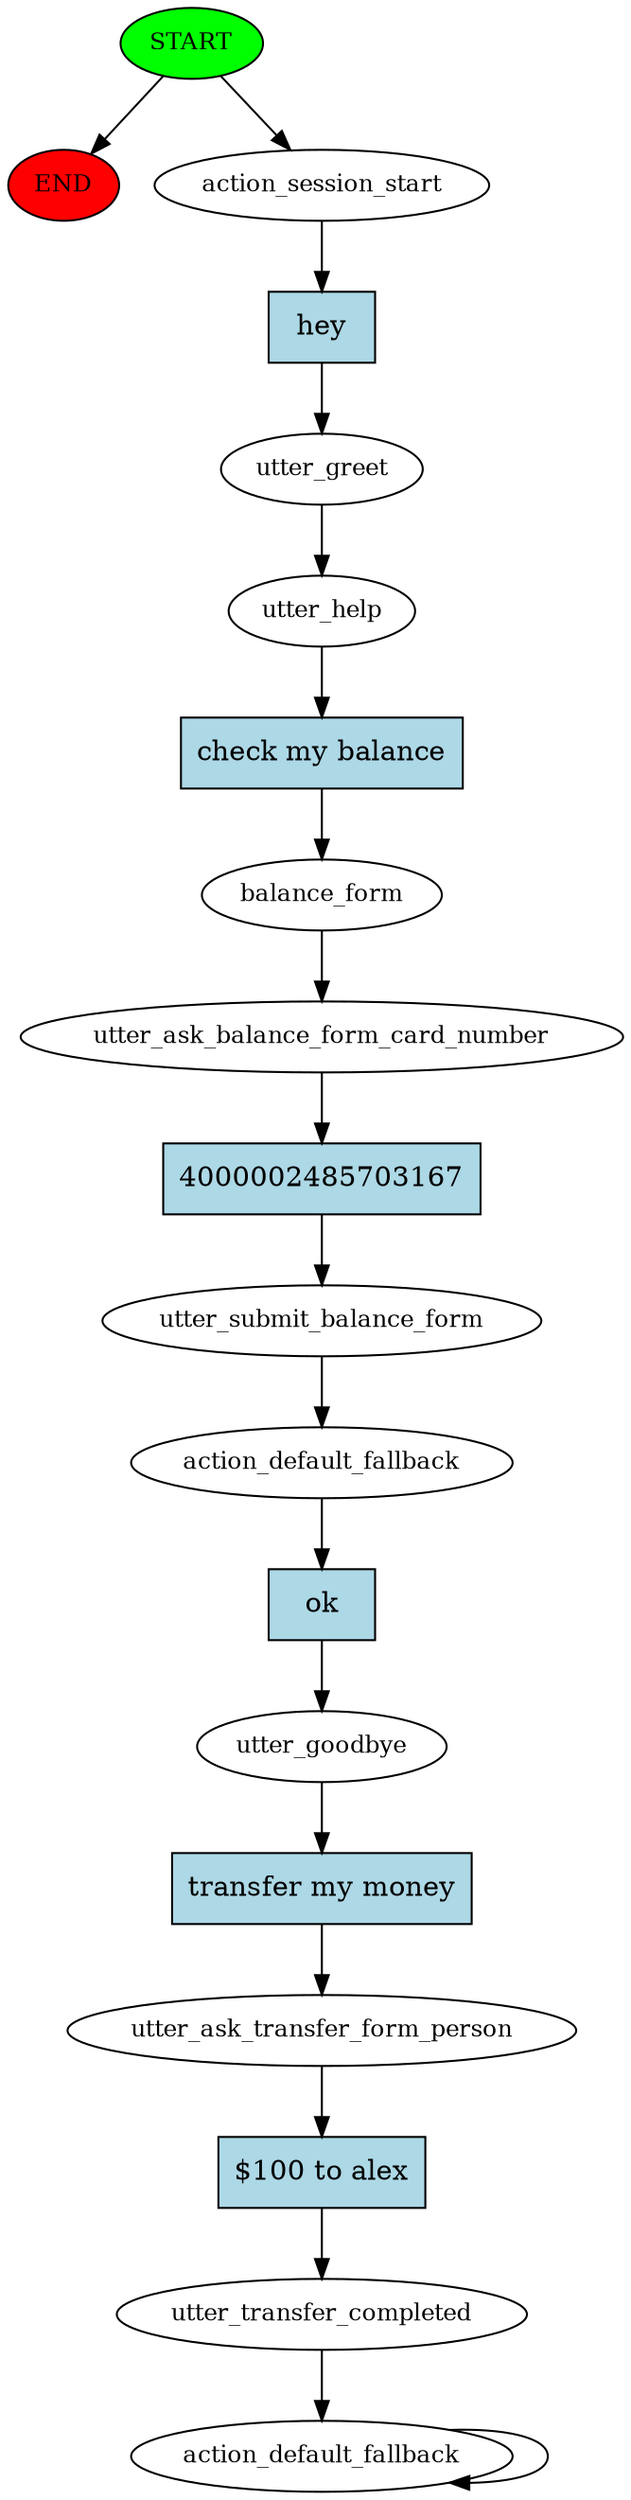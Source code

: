 digraph  {
0 [class="start active", fillcolor=green, fontsize=12, label=START, style=filled];
"-1" [class=end, fillcolor=red, fontsize=12, label=END, style=filled];
1 [class=active, fontsize=12, label=action_session_start];
2 [class=active, fontsize=12, label=utter_greet];
3 [class=active, fontsize=12, label=utter_help];
4 [class=active, fontsize=12, label=balance_form];
5 [class=active, fontsize=12, label=utter_ask_balance_form_card_number];
6 [class=active, fontsize=12, label=utter_submit_balance_form];
7 [class=active, fontsize=12, label=action_default_fallback];
8 [class=active, fontsize=12, label=utter_goodbye];
9 [class=active, fontsize=12, label=utter_ask_transfer_form_person];
10 [class=active, fontsize=12, label=utter_transfer_completed];
11 [class="active dashed", fontsize=12, label=action_default_fallback];
13 [class="intent active", fillcolor=lightblue, label=hey, shape=rect, style=filled];
14 [class="intent active", fillcolor=lightblue, label="check my balance", shape=rect, style=filled];
15 [class="intent active", fillcolor=lightblue, label=4000002485703167, shape=rect, style=filled];
16 [class="intent active", fillcolor=lightblue, label=ok, shape=rect, style=filled];
17 [class="intent active", fillcolor=lightblue, label="transfer my money", shape=rect, style=filled];
18 [class="intent active", fillcolor=lightblue, label="$100 to alex", shape=rect, style=filled];
0 -> "-1"  [class="", key=NONE, label=""];
0 -> 1  [class=active, key=NONE, label=""];
1 -> 13  [class=active, key=0];
2 -> 3  [class=active, key=NONE, label=""];
3 -> 14  [class=active, key=0];
4 -> 5  [class=active, key=NONE, label=""];
5 -> 15  [class=active, key=0];
6 -> 7  [class=active, key=NONE, label=""];
7 -> 16  [class=active, key=0];
8 -> 17  [class=active, key=0];
9 -> 18  [class=active, key=0];
10 -> 11  [class=active, key=NONE, label=""];
11 -> 11  [class=active, key=NONE, label=""];
13 -> 2  [class=active, key=0];
14 -> 4  [class=active, key=0];
15 -> 6  [class=active, key=0];
16 -> 8  [class=active, key=0];
17 -> 9  [class=active, key=0];
18 -> 10  [class=active, key=0];
}
